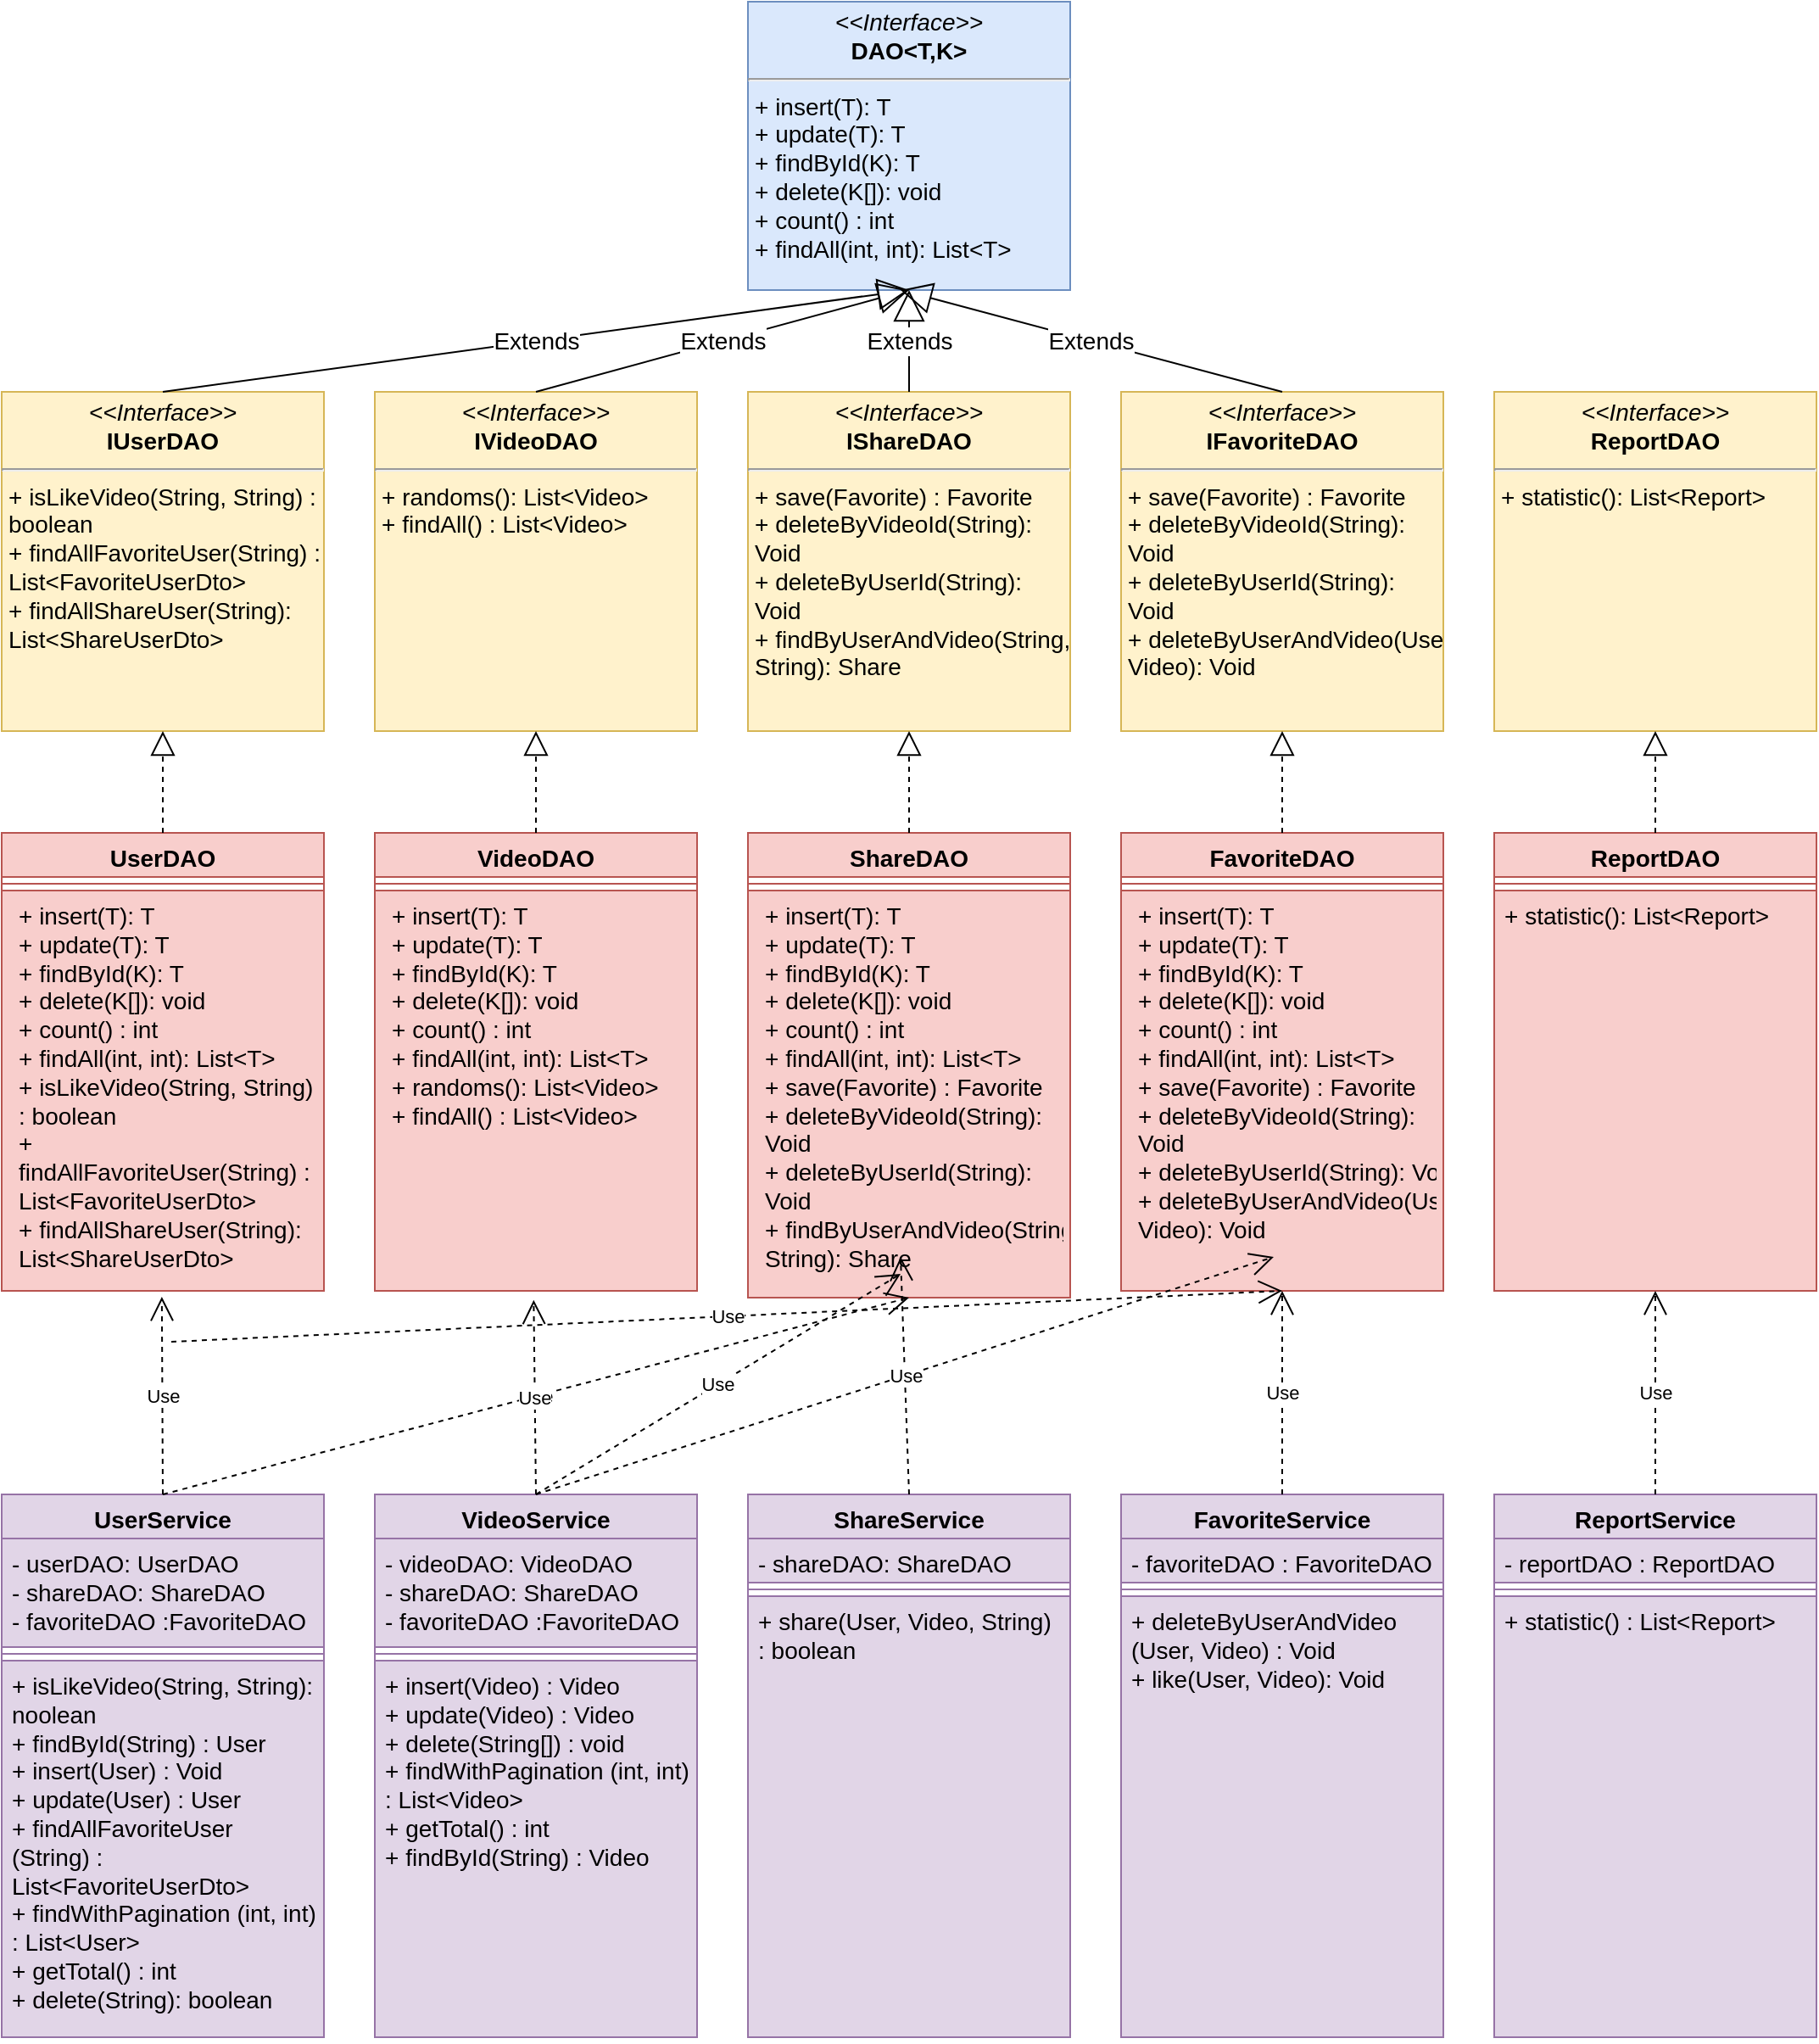 <mxfile version="21.0.6" type="device"><diagram name="Page-1" id="rOr86YSYMFgxxAyVbK5H"><mxGraphModel dx="1235" dy="636" grid="1" gridSize="10" guides="1" tooltips="1" connect="1" arrows="1" fold="1" page="1" pageScale="1" pageWidth="850" pageHeight="1100" math="0" shadow="0"><root><mxCell id="0"/><mxCell id="1" parent="0"/><mxCell id="t5tubcqx8-9-cs5UnOGe-1" value="&lt;p style=&quot;margin: 4px 0px 0px; text-align: center; font-size: 14px;&quot;&gt;&lt;font style=&quot;font-size: 14px;&quot;&gt;&lt;i style=&quot;font-size: 14px;&quot;&gt;&amp;lt;&amp;lt;Interface&amp;gt;&amp;gt;&lt;/i&gt;&lt;br style=&quot;font-size: 14px;&quot;&gt;&lt;b style=&quot;font-size: 14px;&quot;&gt;DAO&amp;lt;T,K&amp;gt;&lt;/b&gt;&lt;/font&gt;&lt;/p&gt;&lt;hr style=&quot;font-size: 14px;&quot;&gt;&lt;p style=&quot;margin: 0px 0px 0px 4px; font-size: 14px;&quot;&gt;&lt;font style=&quot;font-size: 14px;&quot;&gt;+ insert(T): T&lt;br style=&quot;font-size: 14px;&quot;&gt;+ update(T): T&lt;/font&gt;&lt;/p&gt;&lt;p style=&quot;margin: 0px 0px 0px 4px; font-size: 14px;&quot;&gt;&lt;font style=&quot;font-size: 14px;&quot;&gt;+ findById(K): T&lt;/font&gt;&lt;/p&gt;&lt;p style=&quot;margin: 0px 0px 0px 4px; font-size: 14px;&quot;&gt;&lt;font style=&quot;font-size: 14px;&quot;&gt;+ delete(K[]): void&lt;/font&gt;&lt;/p&gt;&lt;p style=&quot;margin: 0px 0px 0px 4px; font-size: 14px;&quot;&gt;&lt;font style=&quot;font-size: 14px;&quot;&gt;+ count() : int&lt;/font&gt;&lt;/p&gt;&lt;p style=&quot;margin: 0px 0px 0px 4px; font-size: 14px;&quot;&gt;&lt;font style=&quot;font-size: 14px;&quot;&gt;+ findAll(int, int): List&amp;lt;T&amp;gt;&lt;/font&gt;&lt;/p&gt;" style="verticalAlign=top;align=left;overflow=fill;fontSize=14;fontFamily=Helvetica;html=1;whiteSpace=wrap;fillColor=#dae8fc;strokeColor=#6c8ebf;" vertex="1" parent="1"><mxGeometry x="480" y="10" width="190" height="170" as="geometry"/></mxCell><mxCell id="t5tubcqx8-9-cs5UnOGe-7" value="&lt;p style=&quot;margin: 4px 0px 0px; text-align: center; font-size: 14px;&quot;&gt;&lt;font style=&quot;font-size: 14px;&quot;&gt;&lt;i style=&quot;font-size: 14px;&quot;&gt;&amp;lt;&amp;lt;Interface&amp;gt;&amp;gt;&lt;/i&gt;&lt;br style=&quot;font-size: 14px;&quot;&gt;&lt;b style=&quot;font-size: 14px;&quot;&gt;IFavoriteDAO&lt;/b&gt;&lt;/font&gt;&lt;/p&gt;&lt;hr style=&quot;font-size: 14px;&quot;&gt;&lt;p style=&quot;margin: 0px 0px 0px 4px; font-size: 14px;&quot;&gt;&lt;font style=&quot;font-size: 14px;&quot;&gt;+ save(Favorite) : Favorite&lt;/font&gt;&lt;/p&gt;&lt;p style=&quot;margin: 0px 0px 0px 4px; font-size: 14px;&quot;&gt;&lt;font style=&quot;font-size: 14px;&quot;&gt;+ deleteByVideoId(String): Void&lt;/font&gt;&lt;/p&gt;&lt;p style=&quot;margin: 0px 0px 0px 4px; font-size: 14px;&quot;&gt;&lt;font style=&quot;font-size: 14px;&quot;&gt;+ deleteByUserId(String): Void&lt;/font&gt;&lt;/p&gt;&lt;p style=&quot;margin: 0px 0px 0px 4px; font-size: 14px;&quot;&gt;&lt;font style=&quot;font-size: 14px;&quot;&gt;+&amp;nbsp;deleteByUserAndVideo(User, Video): Void&lt;/font&gt;&lt;/p&gt;" style="verticalAlign=top;align=left;overflow=fill;fontSize=14;fontFamily=Helvetica;html=1;whiteSpace=wrap;fillColor=#fff2cc;strokeColor=#d6b656;" vertex="1" parent="1"><mxGeometry x="700" y="240" width="190" height="200" as="geometry"/></mxCell><mxCell id="t5tubcqx8-9-cs5UnOGe-8" value="&lt;p style=&quot;margin: 4px 0px 0px; text-align: center; font-size: 14px;&quot;&gt;&lt;font style=&quot;font-size: 14px;&quot;&gt;&lt;i style=&quot;font-size: 14px;&quot;&gt;&amp;lt;&amp;lt;Interface&amp;gt;&amp;gt;&lt;/i&gt;&lt;br style=&quot;font-size: 14px;&quot;&gt;&lt;b style=&quot;font-size: 14px;&quot;&gt;IShareDAO&lt;/b&gt;&lt;/font&gt;&lt;/p&gt;&lt;hr style=&quot;font-size: 14px;&quot;&gt;&lt;p style=&quot;margin: 0px 0px 0px 4px; font-size: 14px;&quot;&gt;&lt;font style=&quot;font-size: 14px;&quot;&gt;+ save(Favorite) : Favorite&lt;/font&gt;&lt;/p&gt;&lt;p style=&quot;margin: 0px 0px 0px 4px; font-size: 14px;&quot;&gt;&lt;font style=&quot;font-size: 14px;&quot;&gt;+ deleteByVideoId(String): Void&lt;/font&gt;&lt;/p&gt;&lt;p style=&quot;margin: 0px 0px 0px 4px; font-size: 14px;&quot;&gt;&lt;font style=&quot;font-size: 14px;&quot;&gt;+ deleteByUserId(String): Void&lt;/font&gt;&lt;/p&gt;&lt;p style=&quot;margin: 0px 0px 0px 4px; font-size: 14px;&quot;&gt;&lt;font style=&quot;font-size: 14px;&quot;&gt;+&amp;nbsp;findByUserAndVideo(String, String): Share&lt;/font&gt;&lt;/p&gt;" style="verticalAlign=top;align=left;overflow=fill;fontSize=14;fontFamily=Helvetica;html=1;whiteSpace=wrap;fillColor=#fff2cc;strokeColor=#d6b656;" vertex="1" parent="1"><mxGeometry x="480" y="240" width="190" height="200" as="geometry"/></mxCell><mxCell id="t5tubcqx8-9-cs5UnOGe-9" value="&lt;p style=&quot;margin: 4px 0px 0px; text-align: center; font-size: 14px;&quot;&gt;&lt;font style=&quot;font-size: 14px;&quot;&gt;&lt;i style=&quot;font-size: 14px;&quot;&gt;&amp;lt;&amp;lt;Interface&amp;gt;&amp;gt;&lt;/i&gt;&lt;br style=&quot;font-size: 14px;&quot;&gt;&lt;b style=&quot;font-size: 14px;&quot;&gt;IUserDAO&lt;/b&gt;&lt;/font&gt;&lt;/p&gt;&lt;hr style=&quot;font-size: 14px;&quot;&gt;&lt;p style=&quot;margin: 0px 0px 0px 4px; font-size: 14px;&quot;&gt;&lt;font style=&quot;font-size: 14px;&quot;&gt;+ isLikeVideo(String, String) : boolean&lt;/font&gt;&lt;/p&gt;&lt;p style=&quot;margin: 0px 0px 0px 4px; font-size: 14px;&quot;&gt;&lt;font style=&quot;font-size: 14px;&quot;&gt;+ findAllFavoriteUser(String) :&lt;/font&gt;&lt;/p&gt;&lt;p style=&quot;margin: 0px 0px 0px 4px; font-size: 14px;&quot;&gt;&lt;font style=&quot;font-size: 14px;&quot;&gt;List&amp;lt;FavoriteUserDto&amp;gt;&lt;/font&gt;&lt;/p&gt;&lt;p style=&quot;margin: 0px 0px 0px 4px; font-size: 14px;&quot;&gt;&lt;font style=&quot;font-size: 14px;&quot;&gt;+ findAllShareUser(String):&lt;/font&gt;&lt;/p&gt;&lt;p style=&quot;margin: 0px 0px 0px 4px; font-size: 14px;&quot;&gt;&lt;font style=&quot;font-size: 14px;&quot;&gt;List&amp;lt;ShareUserDto&amp;gt;&lt;/font&gt;&lt;/p&gt;" style="verticalAlign=top;align=left;overflow=fill;fontSize=14;fontFamily=Helvetica;html=1;whiteSpace=wrap;fillColor=#fff2cc;strokeColor=#d6b656;" vertex="1" parent="1"><mxGeometry x="40" y="240" width="190" height="200" as="geometry"/></mxCell><mxCell id="t5tubcqx8-9-cs5UnOGe-10" value="&lt;p style=&quot;margin: 4px 0px 0px; text-align: center; font-size: 14px;&quot;&gt;&lt;font style=&quot;font-size: 14px;&quot;&gt;&lt;i style=&quot;font-size: 14px;&quot;&gt;&amp;lt;&amp;lt;Interface&amp;gt;&amp;gt;&lt;/i&gt;&lt;br style=&quot;font-size: 14px;&quot;&gt;&lt;b style=&quot;font-size: 14px;&quot;&gt;IVideoDAO&lt;/b&gt;&lt;/font&gt;&lt;/p&gt;&lt;hr style=&quot;font-size: 14px;&quot;&gt;&lt;p style=&quot;margin: 0px 0px 0px 4px; font-size: 14px;&quot;&gt;&lt;font style=&quot;font-size: 14px;&quot;&gt;+ randoms(): List&amp;lt;Video&amp;gt;&lt;/font&gt;&lt;/p&gt;&lt;p style=&quot;margin: 0px 0px 0px 4px; font-size: 14px;&quot;&gt;&lt;font style=&quot;font-size: 14px;&quot;&gt;+ findAll() : List&amp;lt;Video&amp;gt;&lt;/font&gt;&lt;/p&gt;" style="verticalAlign=top;align=left;overflow=fill;fontSize=14;fontFamily=Helvetica;html=1;whiteSpace=wrap;fillColor=#fff2cc;strokeColor=#d6b656;" vertex="1" parent="1"><mxGeometry x="260" y="240" width="190" height="200" as="geometry"/></mxCell><mxCell id="t5tubcqx8-9-cs5UnOGe-11" value="&lt;p style=&quot;margin: 4px 0px 0px; text-align: center; font-size: 14px;&quot;&gt;&lt;font style=&quot;font-size: 14px;&quot;&gt;&lt;i style=&quot;font-size: 14px;&quot;&gt;&amp;lt;&amp;lt;Interface&amp;gt;&amp;gt;&lt;/i&gt;&lt;br style=&quot;font-size: 14px;&quot;&gt;&lt;b style=&quot;font-size: 14px;&quot;&gt;ReportDAO&lt;/b&gt;&lt;/font&gt;&lt;/p&gt;&lt;hr style=&quot;font-size: 14px;&quot;&gt;&lt;p style=&quot;margin: 0px 0px 0px 4px; font-size: 14px;&quot;&gt;&lt;font style=&quot;font-size: 14px;&quot;&gt;+ statistic(): List&amp;lt;Report&amp;gt;&lt;/font&gt;&lt;/p&gt;&lt;p style=&quot;margin: 0px 0px 0px 4px; font-size: 14px;&quot;&gt;&lt;br style=&quot;font-size: 14px;&quot;&gt;&lt;/p&gt;" style="verticalAlign=top;align=left;overflow=fill;fontSize=14;fontFamily=Helvetica;html=1;whiteSpace=wrap;fillColor=#fff2cc;strokeColor=#d6b656;" vertex="1" parent="1"><mxGeometry x="920" y="240" width="190" height="200" as="geometry"/></mxCell><mxCell id="t5tubcqx8-9-cs5UnOGe-12" value="FavoriteDAO" style="swimlane;fontStyle=1;align=center;verticalAlign=top;childLayout=stackLayout;horizontal=1;startSize=26;horizontalStack=0;resizeParent=1;resizeParentMax=0;resizeLast=0;collapsible=1;marginBottom=0;whiteSpace=wrap;html=1;fontSize=14;fillColor=#f8cecc;strokeColor=#b85450;" vertex="1" parent="1"><mxGeometry x="700" y="500" width="190" height="270" as="geometry"/></mxCell><mxCell id="t5tubcqx8-9-cs5UnOGe-14" value="" style="line;strokeWidth=1;fillColor=none;align=left;verticalAlign=middle;spacingTop=-1;spacingLeft=3;spacingRight=3;rotatable=0;labelPosition=right;points=[];portConstraint=eastwest;strokeColor=inherit;fontSize=14;" vertex="1" parent="t5tubcqx8-9-cs5UnOGe-12"><mxGeometry y="26" width="190" height="8" as="geometry"/></mxCell><mxCell id="t5tubcqx8-9-cs5UnOGe-15" value="&lt;p style=&quot;border-color: var(--border-color); margin: 0px 0px 0px 4px; font-size: 14px;&quot;&gt;&lt;font style=&quot;border-color: var(--border-color); font-size: 14px;&quot;&gt;+ insert(T): T&lt;br style=&quot;border-color: var(--border-color); font-size: 14px;&quot;&gt;+ update(T): T&lt;/font&gt;&lt;/p&gt;&lt;p style=&quot;border-color: var(--border-color); margin: 0px 0px 0px 4px; font-size: 14px;&quot;&gt;&lt;font style=&quot;border-color: var(--border-color); font-size: 14px;&quot;&gt;+ findById(K): T&lt;/font&gt;&lt;/p&gt;&lt;p style=&quot;border-color: var(--border-color); margin: 0px 0px 0px 4px; font-size: 14px;&quot;&gt;&lt;font style=&quot;border-color: var(--border-color); font-size: 14px;&quot;&gt;+ delete(K[]): void&lt;/font&gt;&lt;/p&gt;&lt;p style=&quot;border-color: var(--border-color); margin: 0px 0px 0px 4px; font-size: 14px;&quot;&gt;&lt;font style=&quot;border-color: var(--border-color); font-size: 14px;&quot;&gt;+ count() : int&lt;/font&gt;&lt;/p&gt;&lt;p style=&quot;border-color: var(--border-color); margin: 0px 0px 0px 4px; font-size: 14px;&quot;&gt;&lt;font style=&quot;border-color: var(--border-color); font-size: 14px;&quot;&gt;+ findAll(int, int): List&amp;lt;T&amp;gt;&lt;/font&gt;&lt;/p&gt;&lt;p style=&quot;border-color: var(--border-color); margin: 0px 0px 0px 4px; font-size: 14px;&quot;&gt;&lt;font style=&quot;font-size: 14px;&quot;&gt;+ save(Favorite) : Favorite&lt;/font&gt;&lt;/p&gt;&lt;p style=&quot;border-color: var(--border-color); margin: 0px 0px 0px 4px; font-size: 14px;&quot;&gt;&lt;font style=&quot;font-size: 14px;&quot;&gt;+ deleteByVideoId(String): Void&lt;/font&gt;&lt;/p&gt;&lt;p style=&quot;border-color: var(--border-color); margin: 0px 0px 0px 4px; font-size: 14px;&quot;&gt;&lt;font style=&quot;font-size: 14px;&quot;&gt;+ deleteByUserId(String): Void&lt;/font&gt;&lt;/p&gt;&lt;p style=&quot;border-color: var(--border-color); margin: 0px 0px 0px 4px; font-size: 14px;&quot;&gt;&lt;font style=&quot;font-size: 14px;&quot;&gt;+&amp;nbsp;deleteByUserAndVideo(User, Video): Void&lt;/font&gt;&lt;/p&gt;" style="text;strokeColor=#b85450;fillColor=#f8cecc;align=left;verticalAlign=top;spacingLeft=4;spacingRight=4;overflow=hidden;rotatable=0;points=[[0,0.5],[1,0.5]];portConstraint=eastwest;whiteSpace=wrap;html=1;fontSize=14;" vertex="1" parent="t5tubcqx8-9-cs5UnOGe-12"><mxGeometry y="34" width="190" height="236" as="geometry"/></mxCell><mxCell id="t5tubcqx8-9-cs5UnOGe-16" value="ShareDAO" style="swimlane;fontStyle=1;align=center;verticalAlign=top;childLayout=stackLayout;horizontal=1;startSize=26;horizontalStack=0;resizeParent=1;resizeParentMax=0;resizeLast=0;collapsible=1;marginBottom=0;whiteSpace=wrap;html=1;fontSize=14;fillColor=#f8cecc;strokeColor=#b85450;" vertex="1" parent="1"><mxGeometry x="480" y="500" width="190" height="274" as="geometry"/></mxCell><mxCell id="t5tubcqx8-9-cs5UnOGe-18" value="" style="line;strokeWidth=1;fillColor=none;align=left;verticalAlign=middle;spacingTop=-1;spacingLeft=3;spacingRight=3;rotatable=0;labelPosition=right;points=[];portConstraint=eastwest;strokeColor=inherit;fontSize=14;" vertex="1" parent="t5tubcqx8-9-cs5UnOGe-16"><mxGeometry y="26" width="190" height="8" as="geometry"/></mxCell><mxCell id="t5tubcqx8-9-cs5UnOGe-19" value="&lt;p style=&quot;border-color: var(--border-color); margin: 0px 0px 0px 4px; font-size: 14px;&quot;&gt;&lt;font style=&quot;border-color: var(--border-color); font-size: 14px;&quot;&gt;+ insert(T): T&lt;br style=&quot;border-color: var(--border-color); font-size: 14px;&quot;&gt;+ update(T): T&lt;/font&gt;&lt;/p&gt;&lt;p style=&quot;border-color: var(--border-color); margin: 0px 0px 0px 4px; font-size: 14px;&quot;&gt;&lt;font style=&quot;border-color: var(--border-color); font-size: 14px;&quot;&gt;+ findById(K): T&lt;/font&gt;&lt;/p&gt;&lt;p style=&quot;border-color: var(--border-color); margin: 0px 0px 0px 4px; font-size: 14px;&quot;&gt;&lt;font style=&quot;border-color: var(--border-color); font-size: 14px;&quot;&gt;+ delete(K[]): void&lt;/font&gt;&lt;/p&gt;&lt;p style=&quot;border-color: var(--border-color); margin: 0px 0px 0px 4px; font-size: 14px;&quot;&gt;&lt;font style=&quot;border-color: var(--border-color); font-size: 14px;&quot;&gt;+ count() : int&lt;/font&gt;&lt;/p&gt;&lt;p style=&quot;border-color: var(--border-color); margin: 0px 0px 0px 4px; font-size: 14px;&quot;&gt;&lt;font style=&quot;border-color: var(--border-color); font-size: 14px;&quot;&gt;+ findAll(int, int): List&amp;lt;T&amp;gt;&lt;/font&gt;&lt;/p&gt;&lt;p style=&quot;border-color: var(--border-color); margin: 0px 0px 0px 4px; font-size: 14px;&quot;&gt;+ save(Favorite) : Favorite&lt;/p&gt;&lt;p style=&quot;border-color: var(--border-color); margin: 0px 0px 0px 4px; font-size: 14px;&quot;&gt;+ deleteByVideoId(String): Void&lt;/p&gt;&lt;p style=&quot;border-color: var(--border-color); margin: 0px 0px 0px 4px; font-size: 14px;&quot;&gt;+ deleteByUserId(String): Void&lt;/p&gt;&lt;p style=&quot;border-color: var(--border-color); margin: 0px 0px 0px 4px; font-size: 14px;&quot;&gt;+&amp;nbsp;findByUserAndVideo(String, String): Share&lt;/p&gt;" style="text;strokeColor=#b85450;fillColor=#f8cecc;align=left;verticalAlign=top;spacingLeft=4;spacingRight=4;overflow=hidden;rotatable=0;points=[[0,0.5],[1,0.5]];portConstraint=eastwest;whiteSpace=wrap;html=1;fontSize=14;" vertex="1" parent="t5tubcqx8-9-cs5UnOGe-16"><mxGeometry y="34" width="190" height="240" as="geometry"/></mxCell><mxCell id="t5tubcqx8-9-cs5UnOGe-20" value="UserDAO" style="swimlane;fontStyle=1;align=center;verticalAlign=top;childLayout=stackLayout;horizontal=1;startSize=26;horizontalStack=0;resizeParent=1;resizeParentMax=0;resizeLast=0;collapsible=1;marginBottom=0;whiteSpace=wrap;html=1;fontSize=14;fillColor=#f8cecc;strokeColor=#b85450;" vertex="1" parent="1"><mxGeometry x="40" y="500" width="190" height="270" as="geometry"/></mxCell><mxCell id="t5tubcqx8-9-cs5UnOGe-22" value="" style="line;strokeWidth=1;fillColor=none;align=left;verticalAlign=middle;spacingTop=-1;spacingLeft=3;spacingRight=3;rotatable=0;labelPosition=right;points=[];portConstraint=eastwest;strokeColor=inherit;fontSize=14;" vertex="1" parent="t5tubcqx8-9-cs5UnOGe-20"><mxGeometry y="26" width="190" height="8" as="geometry"/></mxCell><mxCell id="t5tubcqx8-9-cs5UnOGe-23" value="&lt;p style=&quot;border-color: var(--border-color); margin: 0px 0px 0px 4px; font-size: 14px;&quot;&gt;&lt;font style=&quot;border-color: var(--border-color); font-size: 14px;&quot;&gt;+ insert(T): T&lt;br style=&quot;border-color: var(--border-color); font-size: 14px;&quot;&gt;+ update(T): T&lt;/font&gt;&lt;/p&gt;&lt;p style=&quot;border-color: var(--border-color); margin: 0px 0px 0px 4px; font-size: 14px;&quot;&gt;&lt;font style=&quot;border-color: var(--border-color); font-size: 14px;&quot;&gt;+ findById(K): T&lt;/font&gt;&lt;/p&gt;&lt;p style=&quot;border-color: var(--border-color); margin: 0px 0px 0px 4px; font-size: 14px;&quot;&gt;&lt;font style=&quot;border-color: var(--border-color); font-size: 14px;&quot;&gt;+ delete(K[]): void&lt;/font&gt;&lt;/p&gt;&lt;p style=&quot;border-color: var(--border-color); margin: 0px 0px 0px 4px; font-size: 14px;&quot;&gt;&lt;font style=&quot;border-color: var(--border-color); font-size: 14px;&quot;&gt;+ count() : int&lt;/font&gt;&lt;/p&gt;&lt;p style=&quot;border-color: var(--border-color); margin: 0px 0px 0px 4px; font-size: 14px;&quot;&gt;&lt;font style=&quot;border-color: var(--border-color); font-size: 14px;&quot;&gt;+ findAll(int, int): List&amp;lt;T&amp;gt;&lt;/font&gt;&lt;/p&gt;&lt;p style=&quot;border-color: var(--border-color); margin: 0px 0px 0px 4px; font-size: 14px;&quot;&gt;+ isLikeVideo(String, String) : boolean&lt;/p&gt;&lt;p style=&quot;border-color: var(--border-color); margin: 0px 0px 0px 4px; font-size: 14px;&quot;&gt;+ findAllFavoriteUser(String) :&lt;/p&gt;&lt;p style=&quot;border-color: var(--border-color); margin: 0px 0px 0px 4px; font-size: 14px;&quot;&gt;List&amp;lt;FavoriteUserDto&amp;gt;&lt;/p&gt;&lt;p style=&quot;border-color: var(--border-color); margin: 0px 0px 0px 4px; font-size: 14px;&quot;&gt;+ findAllShareUser(String):&lt;/p&gt;&lt;p style=&quot;border-color: var(--border-color); margin: 0px 0px 0px 4px; font-size: 14px;&quot;&gt;&lt;font style=&quot;border-color: var(--border-color); font-size: 14px;&quot;&gt;&lt;/font&gt;&lt;/p&gt;&lt;p style=&quot;border-color: var(--border-color); margin: 0px 0px 0px 4px; font-size: 14px;&quot;&gt;List&amp;lt;ShareUserDto&amp;gt;&lt;/p&gt;" style="text;strokeColor=#b85450;fillColor=#f8cecc;align=left;verticalAlign=top;spacingLeft=4;spacingRight=4;overflow=hidden;rotatable=0;points=[[0,0.5],[1,0.5]];portConstraint=eastwest;whiteSpace=wrap;html=1;fontSize=14;" vertex="1" parent="t5tubcqx8-9-cs5UnOGe-20"><mxGeometry y="34" width="190" height="236" as="geometry"/></mxCell><mxCell id="t5tubcqx8-9-cs5UnOGe-24" value="VideoDAO" style="swimlane;fontStyle=1;align=center;verticalAlign=top;childLayout=stackLayout;horizontal=1;startSize=26;horizontalStack=0;resizeParent=1;resizeParentMax=0;resizeLast=0;collapsible=1;marginBottom=0;whiteSpace=wrap;html=1;fontSize=14;fillColor=#f8cecc;strokeColor=#b85450;" vertex="1" parent="1"><mxGeometry x="260" y="500" width="190" height="270" as="geometry"/></mxCell><mxCell id="t5tubcqx8-9-cs5UnOGe-26" value="" style="line;strokeWidth=1;fillColor=none;align=left;verticalAlign=middle;spacingTop=-1;spacingLeft=3;spacingRight=3;rotatable=0;labelPosition=right;points=[];portConstraint=eastwest;strokeColor=inherit;fontSize=14;" vertex="1" parent="t5tubcqx8-9-cs5UnOGe-24"><mxGeometry y="26" width="190" height="8" as="geometry"/></mxCell><mxCell id="t5tubcqx8-9-cs5UnOGe-27" value="&lt;p style=&quot;border-color: var(--border-color); margin: 0px 0px 0px 4px; font-size: 14px;&quot;&gt;&lt;font style=&quot;border-color: var(--border-color); font-size: 14px;&quot;&gt;+ insert(T): T&lt;br style=&quot;border-color: var(--border-color); font-size: 14px;&quot;&gt;+ update(T): T&lt;/font&gt;&lt;/p&gt;&lt;p style=&quot;border-color: var(--border-color); margin: 0px 0px 0px 4px; font-size: 14px;&quot;&gt;&lt;font style=&quot;border-color: var(--border-color); font-size: 14px;&quot;&gt;+ findById(K): T&lt;/font&gt;&lt;/p&gt;&lt;p style=&quot;border-color: var(--border-color); margin: 0px 0px 0px 4px; font-size: 14px;&quot;&gt;&lt;font style=&quot;border-color: var(--border-color); font-size: 14px;&quot;&gt;+ delete(K[]): void&lt;/font&gt;&lt;/p&gt;&lt;p style=&quot;border-color: var(--border-color); margin: 0px 0px 0px 4px; font-size: 14px;&quot;&gt;&lt;font style=&quot;border-color: var(--border-color); font-size: 14px;&quot;&gt;+ count() : int&lt;/font&gt;&lt;/p&gt;&lt;p style=&quot;border-color: var(--border-color); margin: 0px 0px 0px 4px; font-size: 14px;&quot;&gt;&lt;font style=&quot;border-color: var(--border-color); font-size: 14px;&quot;&gt;+ findAll(int, int): List&amp;lt;T&amp;gt;&lt;/font&gt;&lt;/p&gt;&lt;p style=&quot;border-color: var(--border-color); margin: 0px 0px 0px 4px; font-size: 14px;&quot;&gt;+ randoms(): List&amp;lt;Video&amp;gt;&lt;/p&gt;&lt;p style=&quot;border-color: var(--border-color); margin: 0px 0px 0px 4px; font-size: 14px;&quot;&gt;&lt;font style=&quot;border-color: var(--border-color); font-size: 14px;&quot;&gt;&lt;/font&gt;&lt;/p&gt;&lt;p style=&quot;border-color: var(--border-color); margin: 0px 0px 0px 4px; font-size: 14px;&quot;&gt;+ findAll() : List&amp;lt;Video&amp;gt;&lt;/p&gt;" style="text;strokeColor=#b85450;fillColor=#f8cecc;align=left;verticalAlign=top;spacingLeft=4;spacingRight=4;overflow=hidden;rotatable=0;points=[[0,0.5],[1,0.5]];portConstraint=eastwest;whiteSpace=wrap;html=1;fontSize=14;" vertex="1" parent="t5tubcqx8-9-cs5UnOGe-24"><mxGeometry y="34" width="190" height="236" as="geometry"/></mxCell><mxCell id="t5tubcqx8-9-cs5UnOGe-28" value="ReportDAO" style="swimlane;fontStyle=1;align=center;verticalAlign=top;childLayout=stackLayout;horizontal=1;startSize=26;horizontalStack=0;resizeParent=1;resizeParentMax=0;resizeLast=0;collapsible=1;marginBottom=0;whiteSpace=wrap;html=1;fontSize=14;fillColor=#f8cecc;strokeColor=#b85450;" vertex="1" parent="1"><mxGeometry x="920" y="500" width="190" height="270" as="geometry"/></mxCell><mxCell id="t5tubcqx8-9-cs5UnOGe-30" value="" style="line;strokeWidth=1;fillColor=none;align=left;verticalAlign=middle;spacingTop=-1;spacingLeft=3;spacingRight=3;rotatable=0;labelPosition=right;points=[];portConstraint=eastwest;strokeColor=inherit;fontSize=14;" vertex="1" parent="t5tubcqx8-9-cs5UnOGe-28"><mxGeometry y="26" width="190" height="8" as="geometry"/></mxCell><mxCell id="t5tubcqx8-9-cs5UnOGe-31" value="+ statistic(): List&amp;lt;Report&amp;gt;" style="text;strokeColor=#b85450;fillColor=#f8cecc;align=left;verticalAlign=top;spacingLeft=4;spacingRight=4;overflow=hidden;rotatable=0;points=[[0,0.5],[1,0.5]];portConstraint=eastwest;whiteSpace=wrap;html=1;fontSize=14;" vertex="1" parent="t5tubcqx8-9-cs5UnOGe-28"><mxGeometry y="34" width="190" height="236" as="geometry"/></mxCell><mxCell id="t5tubcqx8-9-cs5UnOGe-32" value="" style="endArrow=block;dashed=1;endFill=0;endSize=12;html=1;rounded=0;exitX=0.5;exitY=0;exitDx=0;exitDy=0;entryX=0.5;entryY=1;entryDx=0;entryDy=0;fontSize=14;" edge="1" parent="1" source="t5tubcqx8-9-cs5UnOGe-12" target="t5tubcqx8-9-cs5UnOGe-7"><mxGeometry width="160" relative="1" as="geometry"><mxPoint x="90" y="850" as="sourcePoint"/><mxPoint x="250" y="850" as="targetPoint"/></mxGeometry></mxCell><mxCell id="t5tubcqx8-9-cs5UnOGe-33" value="" style="endArrow=block;dashed=1;endFill=0;endSize=12;html=1;rounded=0;exitX=0.5;exitY=0;exitDx=0;exitDy=0;entryX=0.5;entryY=1;entryDx=0;entryDy=0;fontSize=14;" edge="1" parent="1" source="t5tubcqx8-9-cs5UnOGe-16" target="t5tubcqx8-9-cs5UnOGe-8"><mxGeometry width="160" relative="1" as="geometry"><mxPoint x="145" y="500" as="sourcePoint"/><mxPoint x="145" y="450" as="targetPoint"/></mxGeometry></mxCell><mxCell id="t5tubcqx8-9-cs5UnOGe-34" value="" style="endArrow=block;dashed=1;endFill=0;endSize=12;html=1;rounded=0;entryX=0.5;entryY=1;entryDx=0;entryDy=0;fontSize=14;" edge="1" parent="1" source="t5tubcqx8-9-cs5UnOGe-20" target="t5tubcqx8-9-cs5UnOGe-9"><mxGeometry width="160" relative="1" as="geometry"><mxPoint x="155" y="510" as="sourcePoint"/><mxPoint x="155" y="460" as="targetPoint"/></mxGeometry></mxCell><mxCell id="t5tubcqx8-9-cs5UnOGe-35" value="" style="endArrow=block;dashed=1;endFill=0;endSize=12;html=1;rounded=0;exitX=0.5;exitY=0;exitDx=0;exitDy=0;entryX=0.5;entryY=1;entryDx=0;entryDy=0;fontSize=14;" edge="1" parent="1" source="t5tubcqx8-9-cs5UnOGe-24" target="t5tubcqx8-9-cs5UnOGe-10"><mxGeometry width="160" relative="1" as="geometry"><mxPoint x="165" y="520" as="sourcePoint"/><mxPoint x="165" y="470" as="targetPoint"/></mxGeometry></mxCell><mxCell id="t5tubcqx8-9-cs5UnOGe-36" value="" style="endArrow=block;dashed=1;endFill=0;endSize=12;html=1;rounded=0;entryX=0.5;entryY=1;entryDx=0;entryDy=0;fontSize=14;" edge="1" parent="1" source="t5tubcqx8-9-cs5UnOGe-28" target="t5tubcqx8-9-cs5UnOGe-11"><mxGeometry width="160" relative="1" as="geometry"><mxPoint x="175" y="530" as="sourcePoint"/><mxPoint x="175" y="480" as="targetPoint"/></mxGeometry></mxCell><mxCell id="t5tubcqx8-9-cs5UnOGe-37" value="Extends" style="endArrow=block;endSize=16;endFill=0;html=1;rounded=0;exitX=0.5;exitY=0;exitDx=0;exitDy=0;entryX=0.5;entryY=1;entryDx=0;entryDy=0;fontSize=14;" edge="1" parent="1" source="t5tubcqx8-9-cs5UnOGe-9" target="t5tubcqx8-9-cs5UnOGe-1"><mxGeometry width="160" relative="1" as="geometry"><mxPoint x="360" y="540" as="sourcePoint"/><mxPoint x="520" y="540" as="targetPoint"/></mxGeometry></mxCell><mxCell id="t5tubcqx8-9-cs5UnOGe-41" value="Extends" style="endArrow=block;endSize=16;endFill=0;html=1;rounded=0;exitX=0.5;exitY=0;exitDx=0;exitDy=0;fontSize=14;" edge="1" parent="1" source="t5tubcqx8-9-cs5UnOGe-8"><mxGeometry width="160" relative="1" as="geometry"><mxPoint x="585" y="250" as="sourcePoint"/><mxPoint x="575" y="180" as="targetPoint"/></mxGeometry></mxCell><mxCell id="t5tubcqx8-9-cs5UnOGe-42" value="Extends" style="endArrow=block;endSize=16;endFill=0;html=1;rounded=0;exitX=0.5;exitY=0;exitDx=0;exitDy=0;fontSize=14;" edge="1" parent="1" source="t5tubcqx8-9-cs5UnOGe-7"><mxGeometry width="160" relative="1" as="geometry"><mxPoint x="595" y="260" as="sourcePoint"/><mxPoint x="570" y="180" as="targetPoint"/></mxGeometry></mxCell><mxCell id="t5tubcqx8-9-cs5UnOGe-43" value="Extends" style="endArrow=block;endSize=16;endFill=0;html=1;rounded=0;exitX=0.5;exitY=0;exitDx=0;exitDy=0;entryX=0.5;entryY=1;entryDx=0;entryDy=0;fontSize=14;" edge="1" parent="1" source="t5tubcqx8-9-cs5UnOGe-10" target="t5tubcqx8-9-cs5UnOGe-1"><mxGeometry width="160" relative="1" as="geometry"><mxPoint x="605" y="270" as="sourcePoint"/><mxPoint x="605" y="210" as="targetPoint"/></mxGeometry></mxCell><mxCell id="t5tubcqx8-9-cs5UnOGe-44" value="FavoriteService" style="swimlane;fontStyle=1;align=center;verticalAlign=top;childLayout=stackLayout;horizontal=1;startSize=26;horizontalStack=0;resizeParent=1;resizeParentMax=0;resizeLast=0;collapsible=1;marginBottom=0;whiteSpace=wrap;html=1;fontSize=14;fillColor=#e1d5e7;strokeColor=#9673a6;" vertex="1" parent="1"><mxGeometry x="700" y="890" width="190" height="320" as="geometry"/></mxCell><mxCell id="t5tubcqx8-9-cs5UnOGe-45" value="- favoriteDAO : FavoriteDAO" style="text;strokeColor=#9673a6;fillColor=#e1d5e7;align=left;verticalAlign=top;spacingLeft=4;spacingRight=4;overflow=hidden;rotatable=0;points=[[0,0.5],[1,0.5]];portConstraint=eastwest;whiteSpace=wrap;html=1;fontSize=14;" vertex="1" parent="t5tubcqx8-9-cs5UnOGe-44"><mxGeometry y="26" width="190" height="26" as="geometry"/></mxCell><mxCell id="t5tubcqx8-9-cs5UnOGe-46" value="" style="line;strokeWidth=1;fillColor=none;align=left;verticalAlign=middle;spacingTop=-1;spacingLeft=3;spacingRight=3;rotatable=0;labelPosition=right;points=[];portConstraint=eastwest;strokeColor=inherit;fontSize=14;" vertex="1" parent="t5tubcqx8-9-cs5UnOGe-44"><mxGeometry y="52" width="190" height="8" as="geometry"/></mxCell><mxCell id="t5tubcqx8-9-cs5UnOGe-47" value="+ deleteByUserAndVideo (User, Video) : Void&lt;br style=&quot;font-size: 14px;&quot;&gt;+ like(User, Video): Void" style="text;strokeColor=#9673a6;fillColor=#e1d5e7;align=left;verticalAlign=top;spacingLeft=4;spacingRight=4;overflow=hidden;rotatable=0;points=[[0,0.5],[1,0.5]];portConstraint=eastwest;whiteSpace=wrap;html=1;fontSize=14;" vertex="1" parent="t5tubcqx8-9-cs5UnOGe-44"><mxGeometry y="60" width="190" height="260" as="geometry"/></mxCell><mxCell id="t5tubcqx8-9-cs5UnOGe-48" value="ShareService" style="swimlane;fontStyle=1;align=center;verticalAlign=top;childLayout=stackLayout;horizontal=1;startSize=26;horizontalStack=0;resizeParent=1;resizeParentMax=0;resizeLast=0;collapsible=1;marginBottom=0;whiteSpace=wrap;html=1;fontSize=14;fillColor=#e1d5e7;strokeColor=#9673a6;" vertex="1" parent="1"><mxGeometry x="480" y="890" width="190" height="320" as="geometry"/></mxCell><mxCell id="t5tubcqx8-9-cs5UnOGe-49" value="- shareDAO: ShareDAO" style="text;strokeColor=#9673a6;fillColor=#e1d5e7;align=left;verticalAlign=top;spacingLeft=4;spacingRight=4;overflow=hidden;rotatable=0;points=[[0,0.5],[1,0.5]];portConstraint=eastwest;whiteSpace=wrap;html=1;fontSize=14;" vertex="1" parent="t5tubcqx8-9-cs5UnOGe-48"><mxGeometry y="26" width="190" height="26" as="geometry"/></mxCell><mxCell id="t5tubcqx8-9-cs5UnOGe-50" value="" style="line;strokeWidth=1;fillColor=none;align=left;verticalAlign=middle;spacingTop=-1;spacingLeft=3;spacingRight=3;rotatable=0;labelPosition=right;points=[];portConstraint=eastwest;strokeColor=inherit;fontSize=14;" vertex="1" parent="t5tubcqx8-9-cs5UnOGe-48"><mxGeometry y="52" width="190" height="8" as="geometry"/></mxCell><mxCell id="t5tubcqx8-9-cs5UnOGe-51" value="+ share(User, Video, String) : boolean" style="text;strokeColor=#9673a6;fillColor=#e1d5e7;align=left;verticalAlign=top;spacingLeft=4;spacingRight=4;overflow=hidden;rotatable=0;points=[[0,0.5],[1,0.5]];portConstraint=eastwest;whiteSpace=wrap;html=1;fontSize=14;" vertex="1" parent="t5tubcqx8-9-cs5UnOGe-48"><mxGeometry y="60" width="190" height="260" as="geometry"/></mxCell><mxCell id="t5tubcqx8-9-cs5UnOGe-52" value="UserService" style="swimlane;fontStyle=1;align=center;verticalAlign=top;childLayout=stackLayout;horizontal=1;startSize=26;horizontalStack=0;resizeParent=1;resizeParentMax=0;resizeLast=0;collapsible=1;marginBottom=0;whiteSpace=wrap;html=1;fontSize=14;fillColor=#e1d5e7;strokeColor=#9673a6;" vertex="1" parent="1"><mxGeometry x="40" y="890" width="190" height="320" as="geometry"/></mxCell><mxCell id="t5tubcqx8-9-cs5UnOGe-53" value="- userDAO: UserDAO&lt;br style=&quot;font-size: 14px;&quot;&gt;- shareDAO: ShareDAO&lt;br style=&quot;font-size: 14px;&quot;&gt;- favoriteDAO :FavoriteDAO" style="text;strokeColor=#9673a6;fillColor=#e1d5e7;align=left;verticalAlign=top;spacingLeft=4;spacingRight=4;overflow=hidden;rotatable=0;points=[[0,0.5],[1,0.5]];portConstraint=eastwest;whiteSpace=wrap;html=1;fontSize=14;" vertex="1" parent="t5tubcqx8-9-cs5UnOGe-52"><mxGeometry y="26" width="190" height="64" as="geometry"/></mxCell><mxCell id="t5tubcqx8-9-cs5UnOGe-54" value="" style="line;strokeWidth=1;fillColor=none;align=left;verticalAlign=middle;spacingTop=-1;spacingLeft=3;spacingRight=3;rotatable=0;labelPosition=right;points=[];portConstraint=eastwest;strokeColor=inherit;fontSize=14;" vertex="1" parent="t5tubcqx8-9-cs5UnOGe-52"><mxGeometry y="90" width="190" height="8" as="geometry"/></mxCell><mxCell id="t5tubcqx8-9-cs5UnOGe-55" value="+ isLikeVideo(String, String): noolean&lt;br style=&quot;font-size: 14px;&quot;&gt;+ findById(String) : User&lt;br style=&quot;font-size: 14px;&quot;&gt;+ insert(User) : Void&lt;br style=&quot;font-size: 14px;&quot;&gt;+ update(User) : User&lt;br style=&quot;font-size: 14px;&quot;&gt;+ findAllFavoriteUser (String) : List&amp;lt;FavoriteUserDto&amp;gt;&lt;br style=&quot;font-size: 14px;&quot;&gt;+ findWithPagination (int, int) : List&amp;lt;User&amp;gt;&lt;br style=&quot;font-size: 14px;&quot;&gt;+ getTotal() : int&lt;br style=&quot;font-size: 14px;&quot;&gt;+ delete(String): boolean&amp;nbsp;" style="text;strokeColor=#9673a6;fillColor=#e1d5e7;align=left;verticalAlign=top;spacingLeft=4;spacingRight=4;overflow=hidden;rotatable=0;points=[[0,0.5],[1,0.5]];portConstraint=eastwest;whiteSpace=wrap;html=1;fontSize=14;" vertex="1" parent="t5tubcqx8-9-cs5UnOGe-52"><mxGeometry y="98" width="190" height="222" as="geometry"/></mxCell><mxCell id="t5tubcqx8-9-cs5UnOGe-56" value="VideoService" style="swimlane;fontStyle=1;align=center;verticalAlign=top;childLayout=stackLayout;horizontal=1;startSize=26;horizontalStack=0;resizeParent=1;resizeParentMax=0;resizeLast=0;collapsible=1;marginBottom=0;whiteSpace=wrap;html=1;fontSize=14;fillColor=#e1d5e7;strokeColor=#9673a6;" vertex="1" parent="1"><mxGeometry x="260" y="890" width="190" height="320" as="geometry"/></mxCell><mxCell id="t5tubcqx8-9-cs5UnOGe-57" value="- videoDAO: VideoDAO&lt;br style=&quot;border-color: var(--border-color); font-size: 14px;&quot;&gt;- shareDAO: ShareDAO&lt;br style=&quot;border-color: var(--border-color); font-size: 14px;&quot;&gt;- favoriteDAO :FavoriteDAO" style="text;strokeColor=#9673a6;fillColor=#e1d5e7;align=left;verticalAlign=top;spacingLeft=4;spacingRight=4;overflow=hidden;rotatable=0;points=[[0,0.5],[1,0.5]];portConstraint=eastwest;whiteSpace=wrap;html=1;fontSize=14;" vertex="1" parent="t5tubcqx8-9-cs5UnOGe-56"><mxGeometry y="26" width="190" height="64" as="geometry"/></mxCell><mxCell id="t5tubcqx8-9-cs5UnOGe-58" value="" style="line;strokeWidth=1;fillColor=none;align=left;verticalAlign=middle;spacingTop=-1;spacingLeft=3;spacingRight=3;rotatable=0;labelPosition=right;points=[];portConstraint=eastwest;strokeColor=inherit;fontSize=14;" vertex="1" parent="t5tubcqx8-9-cs5UnOGe-56"><mxGeometry y="90" width="190" height="8" as="geometry"/></mxCell><mxCell id="t5tubcqx8-9-cs5UnOGe-59" value="+ insert(Video) : Video&lt;br style=&quot;font-size: 14px;&quot;&gt;+ update(Video) : Video&lt;br style=&quot;font-size: 14px;&quot;&gt;+ delete(String[]) : void&lt;br style=&quot;font-size: 14px;&quot;&gt;+ findWithPagination (int, int) : List&amp;lt;Video&amp;gt;&lt;br style=&quot;font-size: 14px;&quot;&gt;+ getTotal() : int&lt;br style=&quot;font-size: 14px;&quot;&gt;+ findById(String) : Video" style="text;strokeColor=#9673a6;fillColor=#e1d5e7;align=left;verticalAlign=top;spacingLeft=4;spacingRight=4;overflow=hidden;rotatable=0;points=[[0,0.5],[1,0.5]];portConstraint=eastwest;whiteSpace=wrap;html=1;fontSize=14;" vertex="1" parent="t5tubcqx8-9-cs5UnOGe-56"><mxGeometry y="98" width="190" height="222" as="geometry"/></mxCell><mxCell id="t5tubcqx8-9-cs5UnOGe-60" value="ReportService" style="swimlane;fontStyle=1;align=center;verticalAlign=top;childLayout=stackLayout;horizontal=1;startSize=26;horizontalStack=0;resizeParent=1;resizeParentMax=0;resizeLast=0;collapsible=1;marginBottom=0;whiteSpace=wrap;html=1;fontSize=14;fillColor=#e1d5e7;strokeColor=#9673a6;" vertex="1" parent="1"><mxGeometry x="920" y="890" width="190" height="320" as="geometry"/></mxCell><mxCell id="t5tubcqx8-9-cs5UnOGe-61" value="- reportDAO : ReportDAO" style="text;strokeColor=#9673a6;fillColor=#e1d5e7;align=left;verticalAlign=top;spacingLeft=4;spacingRight=4;overflow=hidden;rotatable=0;points=[[0,0.5],[1,0.5]];portConstraint=eastwest;whiteSpace=wrap;html=1;fontSize=14;" vertex="1" parent="t5tubcqx8-9-cs5UnOGe-60"><mxGeometry y="26" width="190" height="26" as="geometry"/></mxCell><mxCell id="t5tubcqx8-9-cs5UnOGe-62" value="" style="line;strokeWidth=1;fillColor=none;align=left;verticalAlign=middle;spacingTop=-1;spacingLeft=3;spacingRight=3;rotatable=0;labelPosition=right;points=[];portConstraint=eastwest;strokeColor=inherit;fontSize=14;" vertex="1" parent="t5tubcqx8-9-cs5UnOGe-60"><mxGeometry y="52" width="190" height="8" as="geometry"/></mxCell><mxCell id="t5tubcqx8-9-cs5UnOGe-63" value="+ statistic() : List&amp;lt;Report&amp;gt;" style="text;strokeColor=#9673a6;fillColor=#e1d5e7;align=left;verticalAlign=top;spacingLeft=4;spacingRight=4;overflow=hidden;rotatable=0;points=[[0,0.5],[1,0.5]];portConstraint=eastwest;whiteSpace=wrap;html=1;fontSize=14;" vertex="1" parent="t5tubcqx8-9-cs5UnOGe-60"><mxGeometry y="60" width="190" height="260" as="geometry"/></mxCell><mxCell id="t5tubcqx8-9-cs5UnOGe-64" value="Use" style="endArrow=open;endSize=12;dashed=1;html=1;rounded=0;exitX=0.5;exitY=0;exitDx=0;exitDy=0;entryX=0.497;entryY=1.015;entryDx=0;entryDy=0;entryPerimeter=0;" edge="1" parent="1" source="t5tubcqx8-9-cs5UnOGe-52" target="t5tubcqx8-9-cs5UnOGe-23"><mxGeometry width="160" relative="1" as="geometry"><mxPoint x="160" y="1230" as="sourcePoint"/><mxPoint x="320" y="1230" as="targetPoint"/></mxGeometry></mxCell><mxCell id="t5tubcqx8-9-cs5UnOGe-72" value="Use" style="endArrow=open;endSize=12;dashed=1;html=1;rounded=0;exitX=0.5;exitY=0;exitDx=0;exitDy=0;entryX=0.5;entryY=1;entryDx=0;entryDy=0;" edge="1" parent="1" source="t5tubcqx8-9-cs5UnOGe-52" target="t5tubcqx8-9-cs5UnOGe-16"><mxGeometry width="160" relative="1" as="geometry"><mxPoint x="145" y="810" as="sourcePoint"/><mxPoint x="144" y="764" as="targetPoint"/></mxGeometry></mxCell><mxCell id="t5tubcqx8-9-cs5UnOGe-73" value="Use" style="endArrow=open;endSize=12;dashed=1;html=1;rounded=0;entryX=0.5;entryY=1;entryDx=0;entryDy=0;" edge="1" parent="1" target="t5tubcqx8-9-cs5UnOGe-12"><mxGeometry width="160" relative="1" as="geometry"><mxPoint x="140" y="800" as="sourcePoint"/><mxPoint x="585" y="764" as="targetPoint"/></mxGeometry></mxCell><mxCell id="t5tubcqx8-9-cs5UnOGe-74" value="Use" style="endArrow=open;endSize=12;dashed=1;html=1;rounded=0;exitX=0.5;exitY=0;exitDx=0;exitDy=0;" edge="1" parent="1" source="t5tubcqx8-9-cs5UnOGe-56"><mxGeometry width="160" relative="1" as="geometry"><mxPoint x="155" y="820" as="sourcePoint"/><mxPoint x="570" y="760" as="targetPoint"/></mxGeometry></mxCell><mxCell id="t5tubcqx8-9-cs5UnOGe-75" value="Use" style="endArrow=open;endSize=12;dashed=1;html=1;rounded=0;exitX=0.5;exitY=0;exitDx=0;exitDy=0;" edge="1" parent="1" source="t5tubcqx8-9-cs5UnOGe-56"><mxGeometry width="160" relative="1" as="geometry"><mxPoint x="165" y="830" as="sourcePoint"/><mxPoint x="790" y="750" as="targetPoint"/></mxGeometry></mxCell><mxCell id="t5tubcqx8-9-cs5UnOGe-76" value="Use" style="endArrow=open;endSize=12;dashed=1;html=1;rounded=0;exitX=0.5;exitY=0;exitDx=0;exitDy=0;entryX=0.493;entryY=1.023;entryDx=0;entryDy=0;entryPerimeter=0;" edge="1" parent="1" source="t5tubcqx8-9-cs5UnOGe-56" target="t5tubcqx8-9-cs5UnOGe-27"><mxGeometry width="160" relative="1" as="geometry"><mxPoint x="175" y="840" as="sourcePoint"/><mxPoint x="615" y="794" as="targetPoint"/></mxGeometry></mxCell><mxCell id="t5tubcqx8-9-cs5UnOGe-77" value="Use" style="endArrow=open;endSize=12;dashed=1;html=1;rounded=0;exitX=0.5;exitY=0;exitDx=0;exitDy=0;" edge="1" parent="1" source="t5tubcqx8-9-cs5UnOGe-48"><mxGeometry width="160" relative="1" as="geometry"><mxPoint x="185" y="850" as="sourcePoint"/><mxPoint x="570" y="750" as="targetPoint"/></mxGeometry></mxCell><mxCell id="t5tubcqx8-9-cs5UnOGe-78" value="Use" style="endArrow=open;endSize=12;dashed=1;html=1;rounded=0;exitX=0.5;exitY=0;exitDx=0;exitDy=0;entryX=0.5;entryY=1;entryDx=0;entryDy=0;" edge="1" parent="1" source="t5tubcqx8-9-cs5UnOGe-44" target="t5tubcqx8-9-cs5UnOGe-12"><mxGeometry width="160" relative="1" as="geometry"><mxPoint x="195" y="860" as="sourcePoint"/><mxPoint x="635" y="814" as="targetPoint"/></mxGeometry></mxCell><mxCell id="t5tubcqx8-9-cs5UnOGe-79" value="Use" style="endArrow=open;endSize=12;dashed=1;html=1;rounded=0;exitX=0.5;exitY=0;exitDx=0;exitDy=0;entryX=0.5;entryY=1;entryDx=0;entryDy=0;" edge="1" parent="1" source="t5tubcqx8-9-cs5UnOGe-60" target="t5tubcqx8-9-cs5UnOGe-28"><mxGeometry width="160" relative="1" as="geometry"><mxPoint x="205" y="870" as="sourcePoint"/><mxPoint x="645" y="824" as="targetPoint"/></mxGeometry></mxCell></root></mxGraphModel></diagram></mxfile>